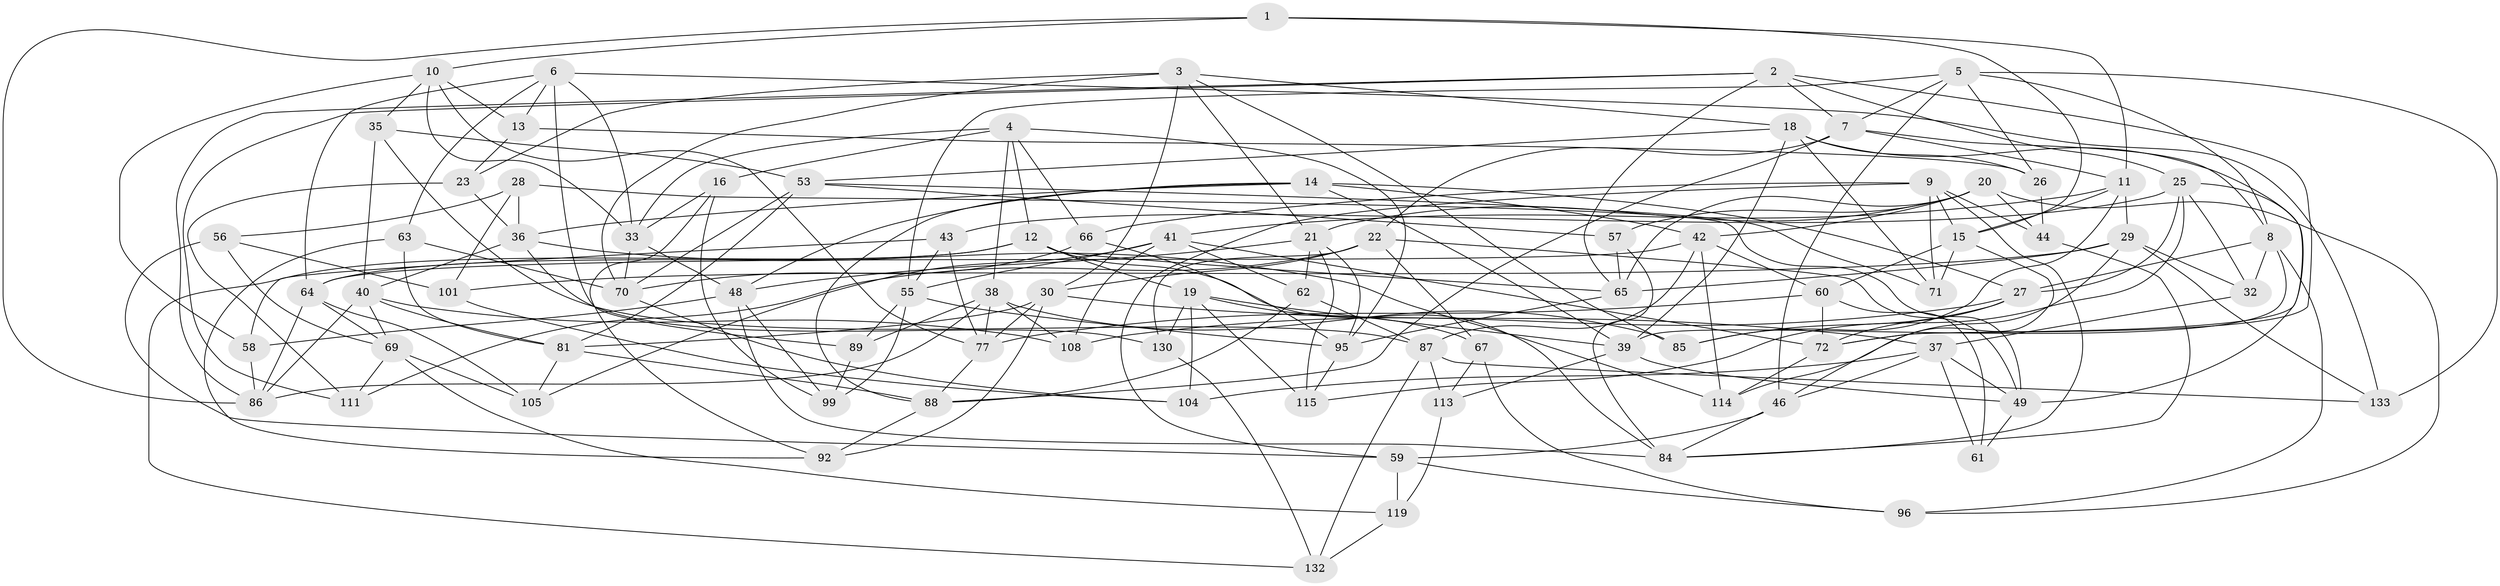 // original degree distribution, {4: 1.0}
// Generated by graph-tools (version 1.1) at 2025/11/02/27/25 16:11:51]
// undirected, 85 vertices, 217 edges
graph export_dot {
graph [start="1"]
  node [color=gray90,style=filled];
  1;
  2 [super="+124"];
  3 [super="+107"];
  4 [super="+83"];
  5 [super="+91"];
  6 [super="+102"];
  7 [super="+78"];
  8 [super="+74"];
  9 [super="+125"];
  10 [super="+121"];
  11 [super="+117"];
  12 [super="+17"];
  13;
  14 [super="+94"];
  15 [super="+24"];
  16;
  18 [super="+47"];
  19 [super="+75"];
  20 [super="+31"];
  21 [super="+54"];
  22 [super="+131"];
  23;
  25 [super="+34"];
  26;
  27 [super="+76"];
  28;
  29 [super="+68"];
  30 [super="+80"];
  32;
  33 [super="+116"];
  35;
  36 [super="+112"];
  37 [super="+128"];
  38 [super="+52"];
  39 [super="+118"];
  40 [super="+50"];
  41 [super="+97"];
  42 [super="+45"];
  43;
  44;
  46 [super="+134"];
  48 [super="+51"];
  49 [super="+120"];
  53 [super="+129"];
  55 [super="+93"];
  56;
  57;
  58;
  59 [super="+100"];
  60 [super="+82"];
  61;
  62;
  63;
  64 [super="+110"];
  65 [super="+127"];
  66;
  67;
  69 [super="+73"];
  70 [super="+122"];
  71;
  72 [super="+79"];
  77 [super="+90"];
  81 [super="+123"];
  84 [super="+126"];
  85;
  86 [super="+98"];
  87 [super="+106"];
  88 [super="+109"];
  89;
  92;
  95 [super="+103"];
  96;
  99;
  101;
  104;
  105;
  108;
  111;
  113;
  114;
  115;
  119;
  130;
  132;
  133;
  1 -- 10;
  1 -- 11;
  1 -- 15;
  1 -- 86;
  2 -- 72;
  2 -- 111;
  2 -- 7;
  2 -- 65;
  2 -- 25;
  2 -- 86;
  3 -- 21;
  3 -- 30;
  3 -- 70;
  3 -- 18;
  3 -- 85;
  3 -- 23;
  4 -- 66;
  4 -- 12;
  4 -- 16;
  4 -- 38;
  4 -- 33;
  4 -- 95;
  5 -- 8;
  5 -- 26;
  5 -- 133;
  5 -- 46;
  5 -- 55;
  5 -- 7;
  6 -- 13;
  6 -- 133;
  6 -- 89;
  6 -- 64;
  6 -- 33;
  6 -- 63;
  7 -- 88;
  7 -- 11;
  7 -- 8;
  7 -- 22;
  8 -- 32;
  8 -- 96;
  8 -- 39;
  8 -- 27;
  9 -- 44;
  9 -- 66;
  9 -- 71;
  9 -- 15;
  9 -- 84;
  9 -- 59;
  10 -- 13;
  10 -- 77;
  10 -- 35;
  10 -- 58;
  10 -- 33;
  11 -- 41;
  11 -- 85;
  11 -- 29;
  11 -- 15;
  12 -- 65;
  12 -- 132;
  12 -- 19;
  12 -- 84;
  12 -- 64;
  13 -- 23;
  13 -- 26;
  14 -- 36;
  14 -- 88;
  14 -- 39;
  14 -- 48;
  14 -- 42;
  14 -- 27;
  15 -- 71;
  15 -- 46;
  15 -- 60;
  16 -- 92;
  16 -- 99;
  16 -- 33;
  18 -- 71;
  18 -- 26;
  18 -- 53;
  18 -- 39;
  18 -- 72;
  19 -- 67;
  19 -- 130;
  19 -- 39;
  19 -- 104;
  19 -- 115;
  20 -- 44;
  20 -- 42;
  20 -- 96;
  20 -- 57;
  20 -- 21;
  20 -- 65;
  21 -- 115;
  21 -- 48;
  21 -- 62;
  21 -- 95;
  22 -- 111;
  22 -- 67;
  22 -- 130;
  22 -- 49;
  22 -- 30;
  23 -- 111;
  23 -- 36;
  25 -- 32;
  25 -- 115;
  25 -- 27;
  25 -- 43;
  25 -- 49;
  26 -- 44;
  27 -- 108;
  27 -- 72;
  27 -- 85;
  28 -- 56;
  28 -- 49;
  28 -- 101;
  28 -- 36;
  29 -- 133;
  29 -- 114;
  29 -- 32;
  29 -- 101;
  29 -- 65;
  30 -- 37;
  30 -- 81;
  30 -- 92;
  30 -- 77;
  32 -- 37;
  33 -- 48;
  33 -- 70;
  35 -- 40;
  35 -- 87;
  35 -- 53;
  36 -- 130;
  36 -- 114;
  36 -- 40;
  37 -- 61;
  37 -- 104;
  37 -- 49;
  37 -- 46;
  38 -- 108;
  38 -- 89;
  38 -- 77;
  38 -- 86;
  38 -- 85;
  39 -- 113;
  39 -- 49;
  40 -- 108;
  40 -- 69;
  40 -- 81;
  40 -- 86;
  41 -- 62;
  41 -- 108;
  41 -- 72;
  41 -- 105;
  41 -- 55;
  42 -- 114;
  42 -- 64;
  42 -- 87;
  42 -- 60;
  43 -- 55;
  43 -- 58;
  43 -- 77;
  44 -- 84;
  46 -- 84;
  46 -- 59 [weight=2];
  48 -- 99;
  48 -- 58;
  48 -- 84;
  49 -- 61;
  53 -- 71;
  53 -- 81;
  53 -- 57;
  53 -- 70;
  55 -- 95;
  55 -- 99;
  55 -- 89;
  56 -- 101;
  56 -- 69;
  56 -- 59;
  57 -- 84;
  57 -- 65;
  58 -- 86;
  59 -- 119;
  59 -- 96;
  60 -- 61 [weight=2];
  60 -- 72;
  60 -- 77;
  62 -- 87;
  62 -- 88;
  63 -- 70;
  63 -- 92;
  63 -- 81;
  64 -- 105;
  64 -- 69;
  64 -- 86;
  65 -- 95;
  66 -- 95;
  66 -- 70;
  67 -- 113;
  67 -- 96;
  69 -- 105;
  69 -- 119;
  69 -- 111;
  70 -- 104;
  72 -- 114;
  77 -- 88;
  81 -- 105;
  81 -- 88;
  87 -- 113;
  87 -- 132;
  87 -- 133;
  88 -- 92;
  89 -- 99;
  95 -- 115;
  101 -- 104;
  113 -- 119;
  119 -- 132;
  130 -- 132;
}
